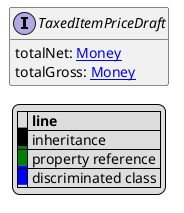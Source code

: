 @startuml

hide empty fields
hide empty methods
legend
|= |= line |
|<back:black>   </back>| inheritance |
|<back:green>   </back>| property reference |
|<back:blue>   </back>| discriminated class |
endlegend
interface TaxedItemPriceDraft [[TaxedItemPriceDraft.svg]]  {
    totalNet: [[Money.svg Money]]
    totalGross: [[Money.svg Money]]
}






@enduml

